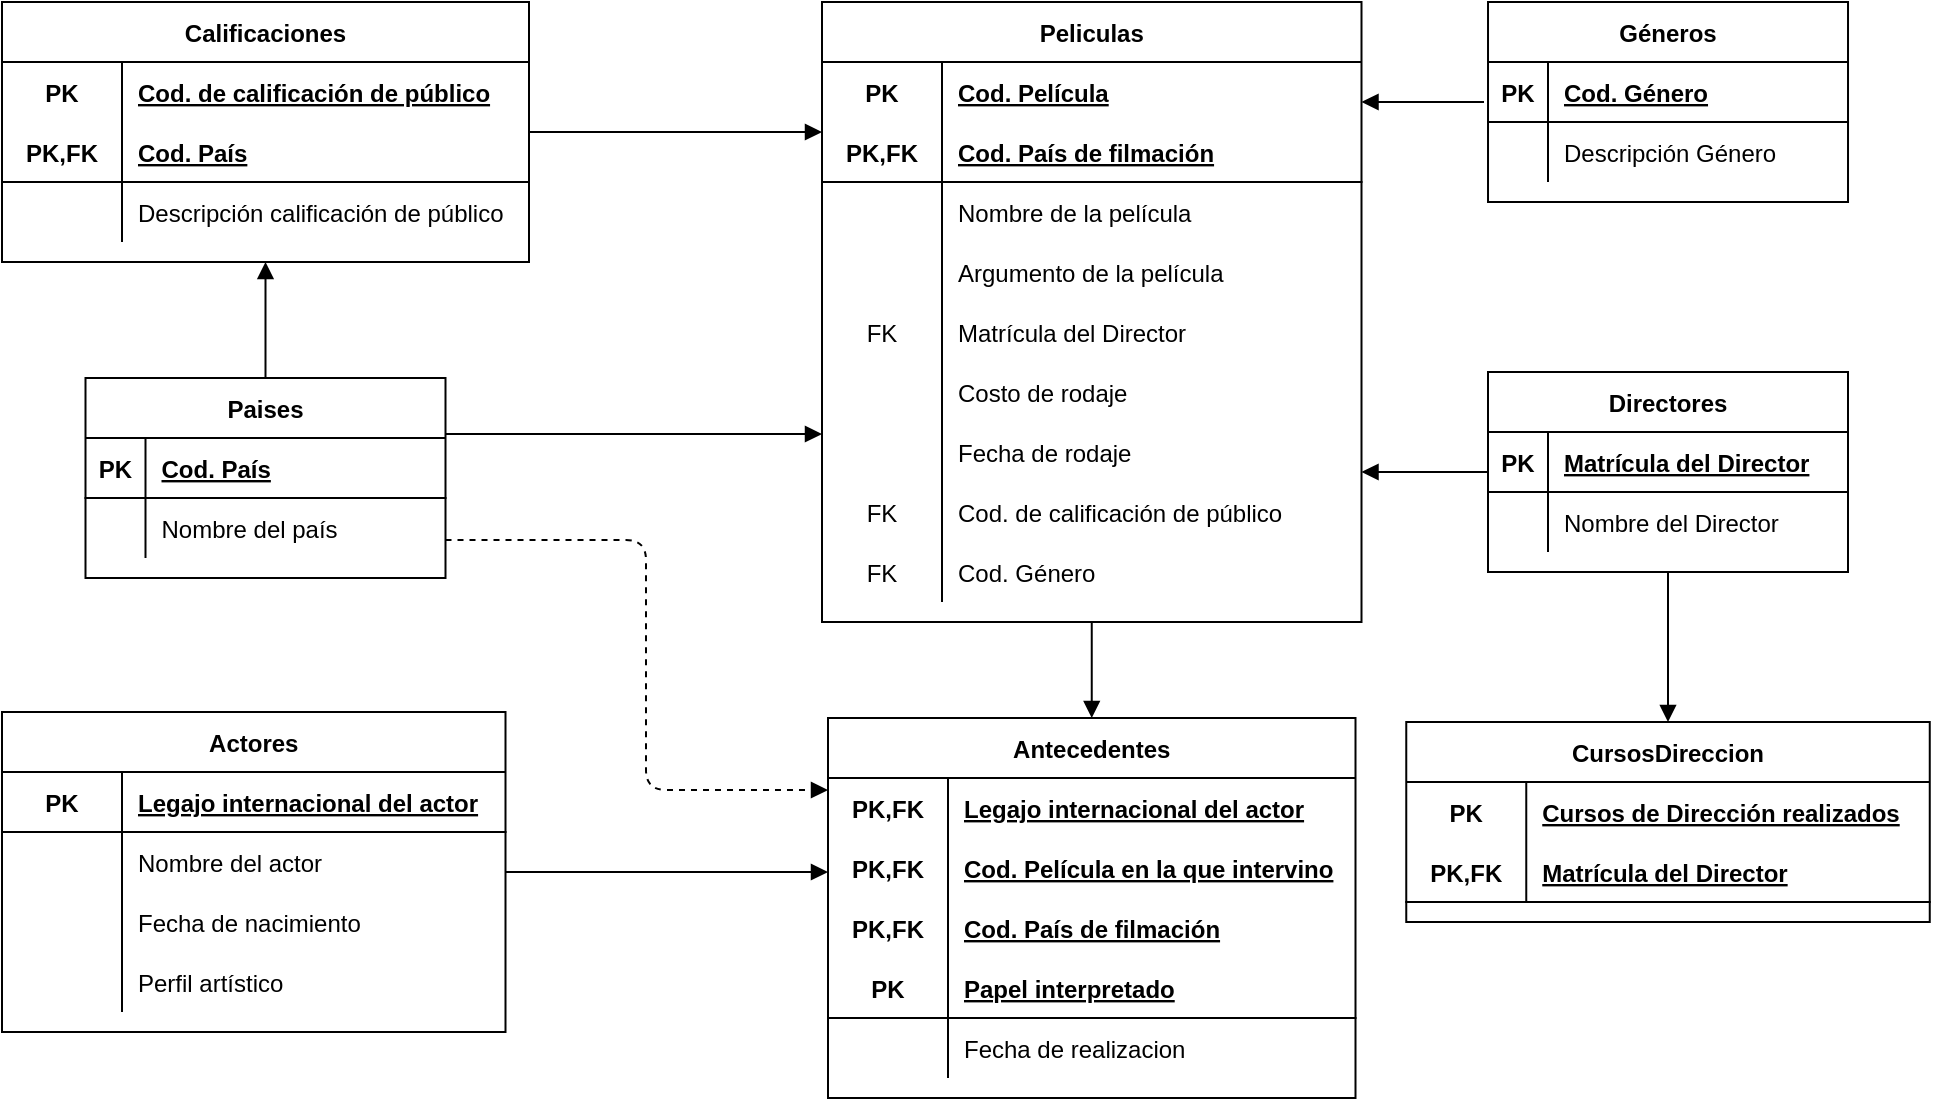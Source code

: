 <mxfile version="14.6.9" type="device"><diagram id="R2lEEEUBdFMjLlhIrx00" name="Page-1"><mxGraphModel dx="1886" dy="1232" grid="0" gridSize="10" guides="1" tooltips="1" connect="1" arrows="1" fold="1" page="0" pageScale="1" pageWidth="850" pageHeight="1100" math="0" shadow="0" extFonts="Permanent Marker^https://fonts.googleapis.com/css?family=Permanent+Marker"><root><mxCell id="0"/><mxCell id="1" parent="0"/><mxCell id="FYzGkgCcQQeUdny1Y622-11" value="Peliculas" style="shape=table;startSize=30;container=1;collapsible=1;childLayout=tableLayout;fixedRows=1;rowLines=0;fontStyle=1;align=center;resizeLast=1;" parent="1" vertex="1"><mxGeometry x="587" y="-281" width="269.75" height="310" as="geometry"/></mxCell><mxCell id="FYzGkgCcQQeUdny1Y622-12" value="" style="shape=partialRectangle;collapsible=0;dropTarget=0;pointerEvents=0;fillColor=none;top=0;left=0;bottom=0;right=0;points=[[0,0.5],[1,0.5]];portConstraint=eastwest;" parent="FYzGkgCcQQeUdny1Y622-11" vertex="1"><mxGeometry y="30" width="269.75" height="30" as="geometry"/></mxCell><mxCell id="FYzGkgCcQQeUdny1Y622-13" value="PK" style="shape=partialRectangle;connectable=0;fillColor=none;top=0;left=0;bottom=0;right=0;fontStyle=1;overflow=hidden;" parent="FYzGkgCcQQeUdny1Y622-12" vertex="1"><mxGeometry width="60" height="30" as="geometry"/></mxCell><mxCell id="FYzGkgCcQQeUdny1Y622-14" value="Cod. Película" style="shape=partialRectangle;connectable=0;fillColor=none;top=0;left=0;bottom=0;right=0;align=left;spacingLeft=6;fontStyle=5;overflow=hidden;" parent="FYzGkgCcQQeUdny1Y622-12" vertex="1"><mxGeometry x="60" width="209.75" height="30" as="geometry"/></mxCell><mxCell id="FYzGkgCcQQeUdny1Y622-15" value="" style="shape=partialRectangle;collapsible=0;dropTarget=0;pointerEvents=0;fillColor=none;top=0;left=0;bottom=1;right=0;points=[[0,0.5],[1,0.5]];portConstraint=eastwest;" parent="FYzGkgCcQQeUdny1Y622-11" vertex="1"><mxGeometry y="60" width="269.75" height="30" as="geometry"/></mxCell><mxCell id="FYzGkgCcQQeUdny1Y622-16" value="PK,FK" style="shape=partialRectangle;connectable=0;fillColor=none;top=0;left=0;bottom=0;right=0;fontStyle=1;overflow=hidden;" parent="FYzGkgCcQQeUdny1Y622-15" vertex="1"><mxGeometry width="60" height="30" as="geometry"/></mxCell><mxCell id="FYzGkgCcQQeUdny1Y622-17" value="Cod. País de filmación" style="shape=partialRectangle;connectable=0;fillColor=none;top=0;left=0;bottom=0;right=0;align=left;spacingLeft=6;fontStyle=5;overflow=hidden;" parent="FYzGkgCcQQeUdny1Y622-15" vertex="1"><mxGeometry x="60" width="209.75" height="30" as="geometry"/></mxCell><mxCell id="FYzGkgCcQQeUdny1Y622-36" style="shape=partialRectangle;collapsible=0;dropTarget=0;pointerEvents=0;fillColor=none;top=0;left=0;bottom=0;right=0;points=[[0,0.5],[1,0.5]];portConstraint=eastwest;" parent="FYzGkgCcQQeUdny1Y622-11" vertex="1"><mxGeometry y="90" width="269.75" height="30" as="geometry"/></mxCell><mxCell id="FYzGkgCcQQeUdny1Y622-37" style="shape=partialRectangle;connectable=0;fillColor=none;top=0;left=0;bottom=0;right=0;editable=1;overflow=hidden;" parent="FYzGkgCcQQeUdny1Y622-36" vertex="1"><mxGeometry width="60" height="30" as="geometry"/></mxCell><mxCell id="FYzGkgCcQQeUdny1Y622-38" value="Nombre de la película" style="shape=partialRectangle;connectable=0;fillColor=none;top=0;left=0;bottom=0;right=0;align=left;spacingLeft=6;overflow=hidden;" parent="FYzGkgCcQQeUdny1Y622-36" vertex="1"><mxGeometry x="60" width="209.75" height="30" as="geometry"/></mxCell><mxCell id="FYzGkgCcQQeUdny1Y622-27" style="shape=partialRectangle;collapsible=0;dropTarget=0;pointerEvents=0;fillColor=none;top=0;left=0;bottom=0;right=0;points=[[0,0.5],[1,0.5]];portConstraint=eastwest;" parent="FYzGkgCcQQeUdny1Y622-11" vertex="1"><mxGeometry y="120" width="269.75" height="30" as="geometry"/></mxCell><mxCell id="FYzGkgCcQQeUdny1Y622-28" style="shape=partialRectangle;connectable=0;fillColor=none;top=0;left=0;bottom=0;right=0;editable=1;overflow=hidden;" parent="FYzGkgCcQQeUdny1Y622-27" vertex="1"><mxGeometry width="60" height="30" as="geometry"/></mxCell><mxCell id="FYzGkgCcQQeUdny1Y622-29" value="Argumento de la película" style="shape=partialRectangle;connectable=0;fillColor=none;top=0;left=0;bottom=0;right=0;align=left;spacingLeft=6;overflow=hidden;" parent="FYzGkgCcQQeUdny1Y622-27" vertex="1"><mxGeometry x="60" width="209.75" height="30" as="geometry"/></mxCell><mxCell id="FYzGkgCcQQeUdny1Y622-21" value="" style="shape=partialRectangle;collapsible=0;dropTarget=0;pointerEvents=0;fillColor=none;top=0;left=0;bottom=0;right=0;points=[[0,0.5],[1,0.5]];portConstraint=eastwest;" parent="FYzGkgCcQQeUdny1Y622-11" vertex="1"><mxGeometry y="150" width="269.75" height="30" as="geometry"/></mxCell><mxCell id="FYzGkgCcQQeUdny1Y622-22" value="FK" style="shape=partialRectangle;connectable=0;fillColor=none;top=0;left=0;bottom=0;right=0;editable=1;overflow=hidden;" parent="FYzGkgCcQQeUdny1Y622-21" vertex="1"><mxGeometry width="60" height="30" as="geometry"/></mxCell><mxCell id="FYzGkgCcQQeUdny1Y622-23" value="Matrícula del Director" style="shape=partialRectangle;connectable=0;fillColor=none;top=0;left=0;bottom=0;right=0;align=left;spacingLeft=6;overflow=hidden;" parent="FYzGkgCcQQeUdny1Y622-21" vertex="1"><mxGeometry x="60" width="209.75" height="30" as="geometry"/></mxCell><mxCell id="FYzGkgCcQQeUdny1Y622-58" style="shape=partialRectangle;collapsible=0;dropTarget=0;pointerEvents=0;fillColor=none;top=0;left=0;bottom=0;right=0;points=[[0,0.5],[1,0.5]];portConstraint=eastwest;" parent="FYzGkgCcQQeUdny1Y622-11" vertex="1"><mxGeometry y="180" width="269.75" height="30" as="geometry"/></mxCell><mxCell id="FYzGkgCcQQeUdny1Y622-59" style="shape=partialRectangle;connectable=0;fillColor=none;top=0;left=0;bottom=0;right=0;editable=1;overflow=hidden;" parent="FYzGkgCcQQeUdny1Y622-58" vertex="1"><mxGeometry width="60" height="30" as="geometry"/></mxCell><mxCell id="FYzGkgCcQQeUdny1Y622-60" value="Costo de rodaje" style="shape=partialRectangle;connectable=0;fillColor=none;top=0;left=0;bottom=0;right=0;align=left;spacingLeft=6;overflow=hidden;" parent="FYzGkgCcQQeUdny1Y622-58" vertex="1"><mxGeometry x="60" width="209.75" height="30" as="geometry"/></mxCell><mxCell id="FYzGkgCcQQeUdny1Y622-55" style="shape=partialRectangle;collapsible=0;dropTarget=0;pointerEvents=0;fillColor=none;top=0;left=0;bottom=0;right=0;points=[[0,0.5],[1,0.5]];portConstraint=eastwest;" parent="FYzGkgCcQQeUdny1Y622-11" vertex="1"><mxGeometry y="210" width="269.75" height="30" as="geometry"/></mxCell><mxCell id="FYzGkgCcQQeUdny1Y622-56" style="shape=partialRectangle;connectable=0;fillColor=none;top=0;left=0;bottom=0;right=0;editable=1;overflow=hidden;" parent="FYzGkgCcQQeUdny1Y622-55" vertex="1"><mxGeometry width="60" height="30" as="geometry"/></mxCell><mxCell id="FYzGkgCcQQeUdny1Y622-57" value="Fecha de rodaje" style="shape=partialRectangle;connectable=0;fillColor=none;top=0;left=0;bottom=0;right=0;align=left;spacingLeft=6;overflow=hidden;" parent="FYzGkgCcQQeUdny1Y622-55" vertex="1"><mxGeometry x="60" width="209.75" height="30" as="geometry"/></mxCell><mxCell id="FYzGkgCcQQeUdny1Y622-52" style="shape=partialRectangle;collapsible=0;dropTarget=0;pointerEvents=0;fillColor=none;top=0;left=0;bottom=0;right=0;points=[[0,0.5],[1,0.5]];portConstraint=eastwest;" parent="FYzGkgCcQQeUdny1Y622-11" vertex="1"><mxGeometry y="240" width="269.75" height="30" as="geometry"/></mxCell><mxCell id="FYzGkgCcQQeUdny1Y622-53" value="FK" style="shape=partialRectangle;connectable=0;fillColor=none;top=0;left=0;bottom=0;right=0;editable=1;overflow=hidden;" parent="FYzGkgCcQQeUdny1Y622-52" vertex="1"><mxGeometry width="60" height="30" as="geometry"/></mxCell><mxCell id="FYzGkgCcQQeUdny1Y622-54" value="Cod. de calificación de público" style="shape=partialRectangle;connectable=0;fillColor=none;top=0;left=0;bottom=0;right=0;align=left;spacingLeft=6;overflow=hidden;" parent="FYzGkgCcQQeUdny1Y622-52" vertex="1"><mxGeometry x="60" width="209.75" height="30" as="geometry"/></mxCell><mxCell id="ZO9vz9Cy-QcQXyZngGLk-15" style="shape=partialRectangle;collapsible=0;dropTarget=0;pointerEvents=0;fillColor=none;top=0;left=0;bottom=0;right=0;points=[[0,0.5],[1,0.5]];portConstraint=eastwest;" parent="FYzGkgCcQQeUdny1Y622-11" vertex="1"><mxGeometry y="270" width="269.75" height="30" as="geometry"/></mxCell><mxCell id="ZO9vz9Cy-QcQXyZngGLk-16" value="FK" style="shape=partialRectangle;connectable=0;fillColor=none;top=0;left=0;bottom=0;right=0;editable=1;overflow=hidden;" parent="ZO9vz9Cy-QcQXyZngGLk-15" vertex="1"><mxGeometry width="60" height="30" as="geometry"/></mxCell><mxCell id="ZO9vz9Cy-QcQXyZngGLk-17" value="Cod. Género" style="shape=partialRectangle;connectable=0;fillColor=none;top=0;left=0;bottom=0;right=0;align=left;spacingLeft=6;overflow=hidden;" parent="ZO9vz9Cy-QcQXyZngGLk-15" vertex="1"><mxGeometry x="60" width="209.75" height="30" as="geometry"/></mxCell><mxCell id="FYzGkgCcQQeUdny1Y622-39" value="CursosDireccion" style="shape=table;startSize=30;container=1;collapsible=1;childLayout=tableLayout;fixedRows=1;rowLines=0;fontStyle=1;align=center;resizeLast=1;" parent="1" vertex="1"><mxGeometry x="879.13" y="79" width="261.75" height="100" as="geometry"/></mxCell><mxCell id="FYzGkgCcQQeUdny1Y622-40" value="" style="shape=partialRectangle;collapsible=0;dropTarget=0;pointerEvents=0;fillColor=none;top=0;left=0;bottom=0;right=0;points=[[0,0.5],[1,0.5]];portConstraint=eastwest;" parent="FYzGkgCcQQeUdny1Y622-39" vertex="1"><mxGeometry y="30" width="261.75" height="30" as="geometry"/></mxCell><mxCell id="FYzGkgCcQQeUdny1Y622-41" value="PK" style="shape=partialRectangle;connectable=0;fillColor=none;top=0;left=0;bottom=0;right=0;fontStyle=1;overflow=hidden;" parent="FYzGkgCcQQeUdny1Y622-40" vertex="1"><mxGeometry width="60" height="30" as="geometry"/></mxCell><mxCell id="FYzGkgCcQQeUdny1Y622-42" value="Cursos de Dirección realizados" style="shape=partialRectangle;connectable=0;fillColor=none;top=0;left=0;bottom=0;right=0;align=left;spacingLeft=6;fontStyle=5;overflow=hidden;" parent="FYzGkgCcQQeUdny1Y622-40" vertex="1"><mxGeometry x="60" width="201.75" height="30" as="geometry"/></mxCell><mxCell id="FYzGkgCcQQeUdny1Y622-43" value="" style="shape=partialRectangle;collapsible=0;dropTarget=0;pointerEvents=0;fillColor=none;top=0;left=0;bottom=1;right=0;points=[[0,0.5],[1,0.5]];portConstraint=eastwest;" parent="FYzGkgCcQQeUdny1Y622-39" vertex="1"><mxGeometry y="60" width="261.75" height="30" as="geometry"/></mxCell><mxCell id="FYzGkgCcQQeUdny1Y622-44" value="PK,FK" style="shape=partialRectangle;connectable=0;fillColor=none;top=0;left=0;bottom=0;right=0;fontStyle=1;overflow=hidden;" parent="FYzGkgCcQQeUdny1Y622-43" vertex="1"><mxGeometry width="60" height="30" as="geometry"/></mxCell><mxCell id="FYzGkgCcQQeUdny1Y622-45" value="Matrícula del Director" style="shape=partialRectangle;connectable=0;fillColor=none;top=0;left=0;bottom=0;right=0;align=left;spacingLeft=6;fontStyle=5;overflow=hidden;" parent="FYzGkgCcQQeUdny1Y622-43" vertex="1"><mxGeometry x="60" width="201.75" height="30" as="geometry"/></mxCell><mxCell id="FYzGkgCcQQeUdny1Y622-263" style="edgeStyle=orthogonalEdgeStyle;orthogonalLoop=1;jettySize=auto;html=1;startArrow=none;startFill=0;endArrow=block;endFill=1;rounded=1;" parent="1" source="FYzGkgCcQQeUdny1Y622-64" target="iLBJa7NBGtlF3GrosFGZ-1" edge="1"><mxGeometry relative="1" as="geometry"><Array as="points"><mxPoint x="554" y="154"/><mxPoint x="554" y="154"/></Array><mxPoint x="590" y="161" as="targetPoint"/></mxGeometry></mxCell><mxCell id="FYzGkgCcQQeUdny1Y622-64" value="Actores" style="shape=table;startSize=30;container=1;collapsible=1;childLayout=tableLayout;fixedRows=1;rowLines=0;fontStyle=1;align=center;resizeLast=1;" parent="1" vertex="1"><mxGeometry x="177" y="74" width="251.75" height="160" as="geometry"/></mxCell><mxCell id="FYzGkgCcQQeUdny1Y622-68" value="" style="shape=partialRectangle;collapsible=0;dropTarget=0;pointerEvents=0;fillColor=none;top=0;left=0;bottom=1;right=0;points=[[0,0.5],[1,0.5]];portConstraint=eastwest;" parent="FYzGkgCcQQeUdny1Y622-64" vertex="1"><mxGeometry y="30" width="251.75" height="30" as="geometry"/></mxCell><mxCell id="FYzGkgCcQQeUdny1Y622-69" value="PK" style="shape=partialRectangle;connectable=0;fillColor=none;top=0;left=0;bottom=0;right=0;fontStyle=1;overflow=hidden;" parent="FYzGkgCcQQeUdny1Y622-68" vertex="1"><mxGeometry width="60" height="30" as="geometry"/></mxCell><mxCell id="FYzGkgCcQQeUdny1Y622-70" value="Legajo internacional del actor" style="shape=partialRectangle;connectable=0;fillColor=none;top=0;left=0;bottom=0;right=0;align=left;spacingLeft=6;fontStyle=5;overflow=hidden;" parent="FYzGkgCcQQeUdny1Y622-68" vertex="1"><mxGeometry x="60" width="191.75" height="30" as="geometry"/></mxCell><mxCell id="FYzGkgCcQQeUdny1Y622-71" value="" style="shape=partialRectangle;collapsible=0;dropTarget=0;pointerEvents=0;fillColor=none;top=0;left=0;bottom=0;right=0;points=[[0,0.5],[1,0.5]];portConstraint=eastwest;" parent="FYzGkgCcQQeUdny1Y622-64" vertex="1"><mxGeometry y="60" width="251.75" height="30" as="geometry"/></mxCell><mxCell id="FYzGkgCcQQeUdny1Y622-72" value="" style="shape=partialRectangle;connectable=0;fillColor=none;top=0;left=0;bottom=0;right=0;editable=1;overflow=hidden;" parent="FYzGkgCcQQeUdny1Y622-71" vertex="1"><mxGeometry width="60" height="30" as="geometry"/></mxCell><mxCell id="FYzGkgCcQQeUdny1Y622-73" value="Nombre del actor" style="shape=partialRectangle;connectable=0;fillColor=none;top=0;left=0;bottom=0;right=0;align=left;spacingLeft=6;overflow=hidden;" parent="FYzGkgCcQQeUdny1Y622-71" vertex="1"><mxGeometry x="60" width="191.75" height="30" as="geometry"/></mxCell><mxCell id="FYzGkgCcQQeUdny1Y622-74" value="" style="shape=partialRectangle;collapsible=0;dropTarget=0;pointerEvents=0;fillColor=none;top=0;left=0;bottom=0;right=0;points=[[0,0.5],[1,0.5]];portConstraint=eastwest;" parent="FYzGkgCcQQeUdny1Y622-64" vertex="1"><mxGeometry y="90" width="251.75" height="30" as="geometry"/></mxCell><mxCell id="FYzGkgCcQQeUdny1Y622-75" value="" style="shape=partialRectangle;connectable=0;fillColor=none;top=0;left=0;bottom=0;right=0;editable=1;overflow=hidden;" parent="FYzGkgCcQQeUdny1Y622-74" vertex="1"><mxGeometry width="60" height="30" as="geometry"/></mxCell><mxCell id="FYzGkgCcQQeUdny1Y622-76" value="Fecha de nacimiento" style="shape=partialRectangle;connectable=0;fillColor=none;top=0;left=0;bottom=0;right=0;align=left;spacingLeft=6;overflow=hidden;" parent="FYzGkgCcQQeUdny1Y622-74" vertex="1"><mxGeometry x="60" width="191.75" height="30" as="geometry"/></mxCell><mxCell id="FYzGkgCcQQeUdny1Y622-83" style="shape=partialRectangle;collapsible=0;dropTarget=0;pointerEvents=0;fillColor=none;top=0;left=0;bottom=0;right=0;points=[[0,0.5],[1,0.5]];portConstraint=eastwest;" parent="FYzGkgCcQQeUdny1Y622-64" vertex="1"><mxGeometry y="120" width="251.75" height="30" as="geometry"/></mxCell><mxCell id="FYzGkgCcQQeUdny1Y622-84" style="shape=partialRectangle;connectable=0;fillColor=none;top=0;left=0;bottom=0;right=0;editable=1;overflow=hidden;" parent="FYzGkgCcQQeUdny1Y622-83" vertex="1"><mxGeometry width="60" height="30" as="geometry"/></mxCell><mxCell id="FYzGkgCcQQeUdny1Y622-85" value="Perfil artístico" style="shape=partialRectangle;connectable=0;fillColor=none;top=0;left=0;bottom=0;right=0;align=left;spacingLeft=6;overflow=hidden;" parent="FYzGkgCcQQeUdny1Y622-83" vertex="1"><mxGeometry x="60" width="191.75" height="30" as="geometry"/></mxCell><mxCell id="iLBJa7NBGtlF3GrosFGZ-14" value="" style="edgeStyle=orthogonalEdgeStyle;orthogonalLoop=1;jettySize=auto;html=1;startArrow=none;startFill=0;endArrow=block;endFill=1;rounded=1;" parent="1" source="FYzGkgCcQQeUdny1Y622-11" target="iLBJa7NBGtlF3GrosFGZ-1" edge="1"><mxGeometry relative="1" as="geometry"><mxPoint x="721.875" y="204" as="sourcePoint"/></mxGeometry></mxCell><mxCell id="5Jl5adzdShVe3TvG0cln-3" style="edgeStyle=orthogonalEdgeStyle;orthogonalLoop=1;jettySize=auto;html=1;dashed=1;startArrow=none;startFill=0;endArrow=block;endFill=1;rounded=1;" parent="1" source="FYzGkgCcQQeUdny1Y622-150" target="iLBJa7NBGtlF3GrosFGZ-1" edge="1"><mxGeometry relative="1" as="geometry"><Array as="points"><mxPoint x="499" y="-12"/><mxPoint x="499" y="113"/></Array><mxPoint x="590" y="113" as="targetPoint"/></mxGeometry></mxCell><mxCell id="FYzGkgCcQQeUdny1Y622-150" value="Paises" style="shape=table;startSize=30;container=1;collapsible=1;childLayout=tableLayout;fixedRows=1;rowLines=0;fontStyle=1;align=center;resizeLast=1;" parent="1" vertex="1"><mxGeometry x="218.75" y="-93" width="180" height="100" as="geometry"/></mxCell><mxCell id="FYzGkgCcQQeUdny1Y622-151" value="" style="shape=partialRectangle;collapsible=0;dropTarget=0;pointerEvents=0;fillColor=none;top=0;left=0;bottom=1;right=0;points=[[0,0.5],[1,0.5]];portConstraint=eastwest;" parent="FYzGkgCcQQeUdny1Y622-150" vertex="1"><mxGeometry y="30" width="180" height="30" as="geometry"/></mxCell><mxCell id="FYzGkgCcQQeUdny1Y622-152" value="PK" style="shape=partialRectangle;connectable=0;fillColor=none;top=0;left=0;bottom=0;right=0;fontStyle=1;overflow=hidden;" parent="FYzGkgCcQQeUdny1Y622-151" vertex="1"><mxGeometry width="30" height="30" as="geometry"/></mxCell><mxCell id="FYzGkgCcQQeUdny1Y622-153" value="Cod. País" style="shape=partialRectangle;connectable=0;fillColor=none;top=0;left=0;bottom=0;right=0;align=left;spacingLeft=6;fontStyle=5;overflow=hidden;" parent="FYzGkgCcQQeUdny1Y622-151" vertex="1"><mxGeometry x="30" width="150" height="30" as="geometry"/></mxCell><mxCell id="FYzGkgCcQQeUdny1Y622-154" value="" style="shape=partialRectangle;collapsible=0;dropTarget=0;pointerEvents=0;fillColor=none;top=0;left=0;bottom=0;right=0;points=[[0,0.5],[1,0.5]];portConstraint=eastwest;" parent="FYzGkgCcQQeUdny1Y622-150" vertex="1"><mxGeometry y="60" width="180" height="30" as="geometry"/></mxCell><mxCell id="FYzGkgCcQQeUdny1Y622-155" value="" style="shape=partialRectangle;connectable=0;fillColor=none;top=0;left=0;bottom=0;right=0;editable=1;overflow=hidden;" parent="FYzGkgCcQQeUdny1Y622-154" vertex="1"><mxGeometry width="30" height="30" as="geometry"/></mxCell><mxCell id="FYzGkgCcQQeUdny1Y622-156" value="Nombre del país" style="shape=partialRectangle;connectable=0;fillColor=none;top=0;left=0;bottom=0;right=0;align=left;spacingLeft=6;overflow=hidden;" parent="FYzGkgCcQQeUdny1Y622-154" vertex="1"><mxGeometry x="30" width="150" height="30" as="geometry"/></mxCell><mxCell id="FYzGkgCcQQeUdny1Y622-163" value="Géneros" style="shape=table;startSize=30;container=1;collapsible=1;childLayout=tableLayout;fixedRows=1;rowLines=0;fontStyle=1;align=center;resizeLast=1;" parent="1" vertex="1"><mxGeometry x="920.01" y="-281" width="180" height="100" as="geometry"/></mxCell><mxCell id="FYzGkgCcQQeUdny1Y622-164" value="" style="shape=partialRectangle;collapsible=0;dropTarget=0;pointerEvents=0;fillColor=none;top=0;left=0;bottom=1;right=0;points=[[0,0.5],[1,0.5]];portConstraint=eastwest;" parent="FYzGkgCcQQeUdny1Y622-163" vertex="1"><mxGeometry y="30" width="180" height="30" as="geometry"/></mxCell><mxCell id="FYzGkgCcQQeUdny1Y622-165" value="PK" style="shape=partialRectangle;connectable=0;fillColor=none;top=0;left=0;bottom=0;right=0;fontStyle=1;overflow=hidden;" parent="FYzGkgCcQQeUdny1Y622-164" vertex="1"><mxGeometry width="30" height="30" as="geometry"/></mxCell><mxCell id="FYzGkgCcQQeUdny1Y622-166" value="Cod. Género" style="shape=partialRectangle;connectable=0;fillColor=none;top=0;left=0;bottom=0;right=0;align=left;spacingLeft=6;fontStyle=5;overflow=hidden;" parent="FYzGkgCcQQeUdny1Y622-164" vertex="1"><mxGeometry x="30" width="150" height="30" as="geometry"/></mxCell><mxCell id="FYzGkgCcQQeUdny1Y622-167" value="" style="shape=partialRectangle;collapsible=0;dropTarget=0;pointerEvents=0;fillColor=none;top=0;left=0;bottom=0;right=0;points=[[0,0.5],[1,0.5]];portConstraint=eastwest;" parent="FYzGkgCcQQeUdny1Y622-163" vertex="1"><mxGeometry y="60" width="180" height="30" as="geometry"/></mxCell><mxCell id="FYzGkgCcQQeUdny1Y622-168" value="" style="shape=partialRectangle;connectable=0;fillColor=none;top=0;left=0;bottom=0;right=0;editable=1;overflow=hidden;" parent="FYzGkgCcQQeUdny1Y622-167" vertex="1"><mxGeometry width="30" height="30" as="geometry"/></mxCell><mxCell id="FYzGkgCcQQeUdny1Y622-169" value="Descripción Género" style="shape=partialRectangle;connectable=0;fillColor=none;top=0;left=0;bottom=0;right=0;align=left;spacingLeft=6;overflow=hidden;" parent="FYzGkgCcQQeUdny1Y622-167" vertex="1"><mxGeometry x="30" width="150" height="30" as="geometry"/></mxCell><mxCell id="FYzGkgCcQQeUdny1Y622-240" style="edgeStyle=orthogonalEdgeStyle;orthogonalLoop=1;jettySize=auto;html=1;startArrow=none;startFill=0;endArrow=block;endFill=1;rounded=1;" parent="1" source="FYzGkgCcQQeUdny1Y622-189" target="FYzGkgCcQQeUdny1Y622-11" edge="1"><mxGeometry relative="1" as="geometry"><mxPoint x="735" y="241" as="targetPoint"/><Array as="points"><mxPoint x="937" y="-64"/><mxPoint x="937" y="-64"/></Array></mxGeometry></mxCell><mxCell id="ZO9vz9Cy-QcQXyZngGLk-18" style="edgeStyle=orthogonalEdgeStyle;orthogonalLoop=1;jettySize=auto;html=1;startArrow=none;startFill=0;endArrow=block;endFill=1;rounded=1;" parent="1" source="FYzGkgCcQQeUdny1Y622-189" target="FYzGkgCcQQeUdny1Y622-39" edge="1"><mxGeometry relative="1" as="geometry"/></mxCell><mxCell id="FYzGkgCcQQeUdny1Y622-189" value="Directores" style="shape=table;startSize=30;container=1;collapsible=1;childLayout=tableLayout;fixedRows=1;rowLines=0;fontStyle=1;align=center;resizeLast=1;" parent="1" vertex="1"><mxGeometry x="920" y="-96" width="180" height="100" as="geometry"/></mxCell><mxCell id="FYzGkgCcQQeUdny1Y622-190" value="" style="shape=partialRectangle;collapsible=0;dropTarget=0;pointerEvents=0;fillColor=none;top=0;left=0;bottom=1;right=0;points=[[0,0.5],[1,0.5]];portConstraint=eastwest;" parent="FYzGkgCcQQeUdny1Y622-189" vertex="1"><mxGeometry y="30" width="180" height="30" as="geometry"/></mxCell><mxCell id="FYzGkgCcQQeUdny1Y622-191" value="PK" style="shape=partialRectangle;connectable=0;fillColor=none;top=0;left=0;bottom=0;right=0;fontStyle=1;overflow=hidden;" parent="FYzGkgCcQQeUdny1Y622-190" vertex="1"><mxGeometry width="30" height="30" as="geometry"/></mxCell><mxCell id="FYzGkgCcQQeUdny1Y622-192" value="Matrícula del Director" style="shape=partialRectangle;connectable=0;fillColor=none;top=0;left=0;bottom=0;right=0;align=left;spacingLeft=6;fontStyle=5;overflow=hidden;" parent="FYzGkgCcQQeUdny1Y622-190" vertex="1"><mxGeometry x="30" width="150" height="30" as="geometry"/></mxCell><mxCell id="FYzGkgCcQQeUdny1Y622-193" value="" style="shape=partialRectangle;collapsible=0;dropTarget=0;pointerEvents=0;fillColor=none;top=0;left=0;bottom=0;right=0;points=[[0,0.5],[1,0.5]];portConstraint=eastwest;" parent="FYzGkgCcQQeUdny1Y622-189" vertex="1"><mxGeometry y="60" width="180" height="30" as="geometry"/></mxCell><mxCell id="FYzGkgCcQQeUdny1Y622-194" value="" style="shape=partialRectangle;connectable=0;fillColor=none;top=0;left=0;bottom=0;right=0;editable=1;overflow=hidden;" parent="FYzGkgCcQQeUdny1Y622-193" vertex="1"><mxGeometry width="30" height="30" as="geometry"/></mxCell><mxCell id="FYzGkgCcQQeUdny1Y622-195" value="Nombre del Director" style="shape=partialRectangle;connectable=0;fillColor=none;top=0;left=0;bottom=0;right=0;align=left;spacingLeft=6;overflow=hidden;" parent="FYzGkgCcQQeUdny1Y622-193" vertex="1"><mxGeometry x="30" width="150" height="30" as="geometry"/></mxCell><mxCell id="ZO9vz9Cy-QcQXyZngGLk-9" style="edgeStyle=orthogonalEdgeStyle;orthogonalLoop=1;jettySize=auto;html=1;startArrow=none;startFill=0;endArrow=block;endFill=1;rounded=1;" parent="1" source="ZO9vz9Cy-QcQXyZngGLk-19" target="FYzGkgCcQQeUdny1Y622-11" edge="1"><mxGeometry relative="1" as="geometry"><Array as="points"><mxPoint x="516" y="-216"/><mxPoint x="516" y="-216"/></Array><mxPoint x="229.5" y="-259" as="sourcePoint"/><mxPoint x="587" y="-259" as="targetPoint"/></mxGeometry></mxCell><mxCell id="ZO9vz9Cy-QcQXyZngGLk-11" style="edgeStyle=orthogonalEdgeStyle;orthogonalLoop=1;jettySize=auto;html=1;startArrow=none;startFill=0;endArrow=block;endFill=1;rounded=1;" parent="1" edge="1"><mxGeometry relative="1" as="geometry"><Array as="points"><mxPoint x="882" y="-231"/><mxPoint x="882" y="-231"/></Array><mxPoint x="918" y="-231" as="sourcePoint"/><mxPoint x="856.75" y="-231" as="targetPoint"/></mxGeometry></mxCell><mxCell id="ZO9vz9Cy-QcQXyZngGLk-12" style="edgeStyle=orthogonalEdgeStyle;orthogonalLoop=1;jettySize=auto;html=1;startArrow=none;startFill=0;endArrow=block;endFill=1;rounded=1;" parent="1" source="FYzGkgCcQQeUdny1Y622-150" target="FYzGkgCcQQeUdny1Y622-11" edge="1"><mxGeometry relative="1" as="geometry"><Array as="points"><mxPoint x="465" y="-65"/><mxPoint x="465" y="-65"/></Array><mxPoint x="536.75" y="-185" as="sourcePoint"/><mxPoint x="587" y="-185" as="targetPoint"/></mxGeometry></mxCell><mxCell id="ZO9vz9Cy-QcQXyZngGLk-14" style="edgeStyle=orthogonalEdgeStyle;orthogonalLoop=1;jettySize=auto;html=1;startArrow=none;startFill=0;endArrow=block;endFill=1;rounded=1;" parent="1" source="FYzGkgCcQQeUdny1Y622-150" target="ZO9vz9Cy-QcQXyZngGLk-19" edge="1"><mxGeometry relative="1" as="geometry"><Array as="points"><mxPoint x="309" y="-56"/></Array><mxPoint x="202" y="-66" as="sourcePoint"/><mxPoint x="587" y="-66" as="targetPoint"/></mxGeometry></mxCell><mxCell id="ZO9vz9Cy-QcQXyZngGLk-19" value="Calificaciones" style="shape=table;startSize=30;container=1;collapsible=1;childLayout=tableLayout;fixedRows=1;rowLines=0;fontStyle=1;align=center;resizeLast=1;" parent="1" vertex="1"><mxGeometry x="177" y="-281" width="263.5" height="130" as="geometry"/></mxCell><mxCell id="ZO9vz9Cy-QcQXyZngGLk-20" value="" style="shape=partialRectangle;collapsible=0;dropTarget=0;pointerEvents=0;fillColor=none;top=0;left=0;bottom=0;right=0;points=[[0,0.5],[1,0.5]];portConstraint=eastwest;" parent="ZO9vz9Cy-QcQXyZngGLk-19" vertex="1"><mxGeometry y="30" width="263.5" height="30" as="geometry"/></mxCell><mxCell id="ZO9vz9Cy-QcQXyZngGLk-21" value="PK" style="shape=partialRectangle;connectable=0;fillColor=none;top=0;left=0;bottom=0;right=0;fontStyle=1;overflow=hidden;" parent="ZO9vz9Cy-QcQXyZngGLk-20" vertex="1"><mxGeometry width="60" height="30" as="geometry"/></mxCell><mxCell id="ZO9vz9Cy-QcQXyZngGLk-22" value="Cod. de calificación de público" style="shape=partialRectangle;connectable=0;fillColor=none;top=0;left=0;bottom=0;right=0;align=left;spacingLeft=6;fontStyle=5;overflow=hidden;" parent="ZO9vz9Cy-QcQXyZngGLk-20" vertex="1"><mxGeometry x="60" width="203.5" height="30" as="geometry"/></mxCell><mxCell id="ZO9vz9Cy-QcQXyZngGLk-23" value="" style="shape=partialRectangle;collapsible=0;dropTarget=0;pointerEvents=0;fillColor=none;top=0;left=0;bottom=1;right=0;points=[[0,0.5],[1,0.5]];portConstraint=eastwest;" parent="ZO9vz9Cy-QcQXyZngGLk-19" vertex="1"><mxGeometry y="60" width="263.5" height="30" as="geometry"/></mxCell><mxCell id="ZO9vz9Cy-QcQXyZngGLk-24" value="PK,FK" style="shape=partialRectangle;connectable=0;fillColor=none;top=0;left=0;bottom=0;right=0;fontStyle=1;overflow=hidden;" parent="ZO9vz9Cy-QcQXyZngGLk-23" vertex="1"><mxGeometry width="60" height="30" as="geometry"/></mxCell><mxCell id="ZO9vz9Cy-QcQXyZngGLk-25" value="Cod. País" style="shape=partialRectangle;connectable=0;fillColor=none;top=0;left=0;bottom=0;right=0;align=left;spacingLeft=6;fontStyle=5;overflow=hidden;" parent="ZO9vz9Cy-QcQXyZngGLk-23" vertex="1"><mxGeometry x="60" width="203.5" height="30" as="geometry"/></mxCell><mxCell id="ZO9vz9Cy-QcQXyZngGLk-26" value="" style="shape=partialRectangle;collapsible=0;dropTarget=0;pointerEvents=0;fillColor=none;top=0;left=0;bottom=0;right=0;points=[[0,0.5],[1,0.5]];portConstraint=eastwest;" parent="ZO9vz9Cy-QcQXyZngGLk-19" vertex="1"><mxGeometry y="90" width="263.5" height="30" as="geometry"/></mxCell><mxCell id="ZO9vz9Cy-QcQXyZngGLk-27" value="" style="shape=partialRectangle;connectable=0;fillColor=none;top=0;left=0;bottom=0;right=0;editable=1;overflow=hidden;" parent="ZO9vz9Cy-QcQXyZngGLk-26" vertex="1"><mxGeometry width="60" height="30" as="geometry"/></mxCell><mxCell id="ZO9vz9Cy-QcQXyZngGLk-28" value="Descripción calificación de público" style="shape=partialRectangle;connectable=0;fillColor=none;top=0;left=0;bottom=0;right=0;align=left;spacingLeft=6;overflow=hidden;" parent="ZO9vz9Cy-QcQXyZngGLk-26" vertex="1"><mxGeometry x="60" width="203.5" height="30" as="geometry"/></mxCell><mxCell id="iLBJa7NBGtlF3GrosFGZ-1" value="Antecedentes" style="shape=table;startSize=30;container=1;collapsible=1;childLayout=tableLayout;fixedRows=1;rowLines=0;fontStyle=1;align=center;resizeLast=1;" parent="1" vertex="1"><mxGeometry x="590" y="77" width="263.75" height="190" as="geometry"/></mxCell><mxCell id="iLBJa7NBGtlF3GrosFGZ-2" style="shape=partialRectangle;collapsible=0;dropTarget=0;pointerEvents=0;fillColor=none;top=0;left=0;bottom=0;right=0;points=[[0,0.5],[1,0.5]];portConstraint=eastwest;" parent="iLBJa7NBGtlF3GrosFGZ-1" vertex="1"><mxGeometry y="30" width="263.75" height="30" as="geometry"/></mxCell><mxCell id="iLBJa7NBGtlF3GrosFGZ-3" value="PK,FK" style="shape=partialRectangle;connectable=0;fillColor=none;top=0;left=0;bottom=0;right=0;fontStyle=1;overflow=hidden;" parent="iLBJa7NBGtlF3GrosFGZ-2" vertex="1"><mxGeometry width="60" height="30" as="geometry"/></mxCell><mxCell id="iLBJa7NBGtlF3GrosFGZ-4" value="Legajo internacional del actor" style="shape=partialRectangle;connectable=0;fillColor=none;top=0;left=0;bottom=0;right=0;align=left;spacingLeft=6;fontStyle=5;overflow=hidden;" parent="iLBJa7NBGtlF3GrosFGZ-2" vertex="1"><mxGeometry x="60" width="203.75" height="30" as="geometry"/></mxCell><mxCell id="iLBJa7NBGtlF3GrosFGZ-5" value="" style="shape=partialRectangle;collapsible=0;dropTarget=0;pointerEvents=0;fillColor=none;top=0;left=0;bottom=0;right=0;points=[[0,0.5],[1,0.5]];portConstraint=eastwest;" parent="iLBJa7NBGtlF3GrosFGZ-1" vertex="1"><mxGeometry y="60" width="263.75" height="30" as="geometry"/></mxCell><mxCell id="iLBJa7NBGtlF3GrosFGZ-6" value="PK,FK" style="shape=partialRectangle;connectable=0;fillColor=none;top=0;left=0;bottom=0;right=0;fontStyle=1;overflow=hidden;" parent="iLBJa7NBGtlF3GrosFGZ-5" vertex="1"><mxGeometry width="60" height="30" as="geometry"/></mxCell><mxCell id="iLBJa7NBGtlF3GrosFGZ-7" value="Cod. Película en la que intervino" style="shape=partialRectangle;connectable=0;fillColor=none;top=0;left=0;bottom=0;right=0;align=left;spacingLeft=6;fontStyle=5;overflow=hidden;" parent="iLBJa7NBGtlF3GrosFGZ-5" vertex="1"><mxGeometry x="60" width="203.75" height="30" as="geometry"/></mxCell><mxCell id="iLBJa7NBGtlF3GrosFGZ-15" style="shape=partialRectangle;collapsible=0;dropTarget=0;pointerEvents=0;fillColor=none;top=0;left=0;bottom=0;right=0;points=[[0,0.5],[1,0.5]];portConstraint=eastwest;" parent="iLBJa7NBGtlF3GrosFGZ-1" vertex="1"><mxGeometry y="90" width="263.75" height="30" as="geometry"/></mxCell><mxCell id="iLBJa7NBGtlF3GrosFGZ-16" value="PK,FK" style="shape=partialRectangle;connectable=0;fillColor=none;top=0;left=0;bottom=0;right=0;fontStyle=1;overflow=hidden;" parent="iLBJa7NBGtlF3GrosFGZ-15" vertex="1"><mxGeometry width="60" height="30" as="geometry"/></mxCell><mxCell id="iLBJa7NBGtlF3GrosFGZ-17" value="Cod. País de filmación" style="shape=partialRectangle;connectable=0;fillColor=none;top=0;left=0;bottom=0;right=0;align=left;spacingLeft=6;fontStyle=5;overflow=hidden;" parent="iLBJa7NBGtlF3GrosFGZ-15" vertex="1"><mxGeometry x="60" width="203.75" height="30" as="geometry"/></mxCell><mxCell id="iLBJa7NBGtlF3GrosFGZ-8" value="" style="shape=partialRectangle;collapsible=0;dropTarget=0;pointerEvents=0;fillColor=none;top=0;left=0;bottom=1;right=0;points=[[0,0.5],[1,0.5]];portConstraint=eastwest;" parent="iLBJa7NBGtlF3GrosFGZ-1" vertex="1"><mxGeometry y="120" width="263.75" height="30" as="geometry"/></mxCell><mxCell id="iLBJa7NBGtlF3GrosFGZ-9" value="PK" style="shape=partialRectangle;connectable=0;fillColor=none;top=0;left=0;bottom=0;right=0;fontStyle=1;overflow=hidden;" parent="iLBJa7NBGtlF3GrosFGZ-8" vertex="1"><mxGeometry width="60" height="30" as="geometry"/></mxCell><mxCell id="iLBJa7NBGtlF3GrosFGZ-10" value="Papel interpretado" style="shape=partialRectangle;connectable=0;fillColor=none;top=0;left=0;bottom=0;right=0;align=left;spacingLeft=6;fontStyle=5;overflow=hidden;" parent="iLBJa7NBGtlF3GrosFGZ-8" vertex="1"><mxGeometry x="60" width="203.75" height="30" as="geometry"/></mxCell><mxCell id="iLBJa7NBGtlF3GrosFGZ-11" style="shape=partialRectangle;collapsible=0;dropTarget=0;pointerEvents=0;fillColor=none;top=0;left=0;bottom=0;right=0;points=[[0,0.5],[1,0.5]];portConstraint=eastwest;" parent="iLBJa7NBGtlF3GrosFGZ-1" vertex="1"><mxGeometry y="150" width="263.75" height="30" as="geometry"/></mxCell><mxCell id="iLBJa7NBGtlF3GrosFGZ-12" style="shape=partialRectangle;connectable=0;fillColor=none;top=0;left=0;bottom=0;right=0;editable=1;overflow=hidden;" parent="iLBJa7NBGtlF3GrosFGZ-11" vertex="1"><mxGeometry width="60" height="30" as="geometry"/></mxCell><mxCell id="iLBJa7NBGtlF3GrosFGZ-13" value="Fecha de realizacion" style="shape=partialRectangle;connectable=0;fillColor=none;top=0;left=0;bottom=0;right=0;align=left;spacingLeft=6;overflow=hidden;" parent="iLBJa7NBGtlF3GrosFGZ-11" vertex="1"><mxGeometry x="60" width="203.75" height="30" as="geometry"/></mxCell></root></mxGraphModel></diagram></mxfile>